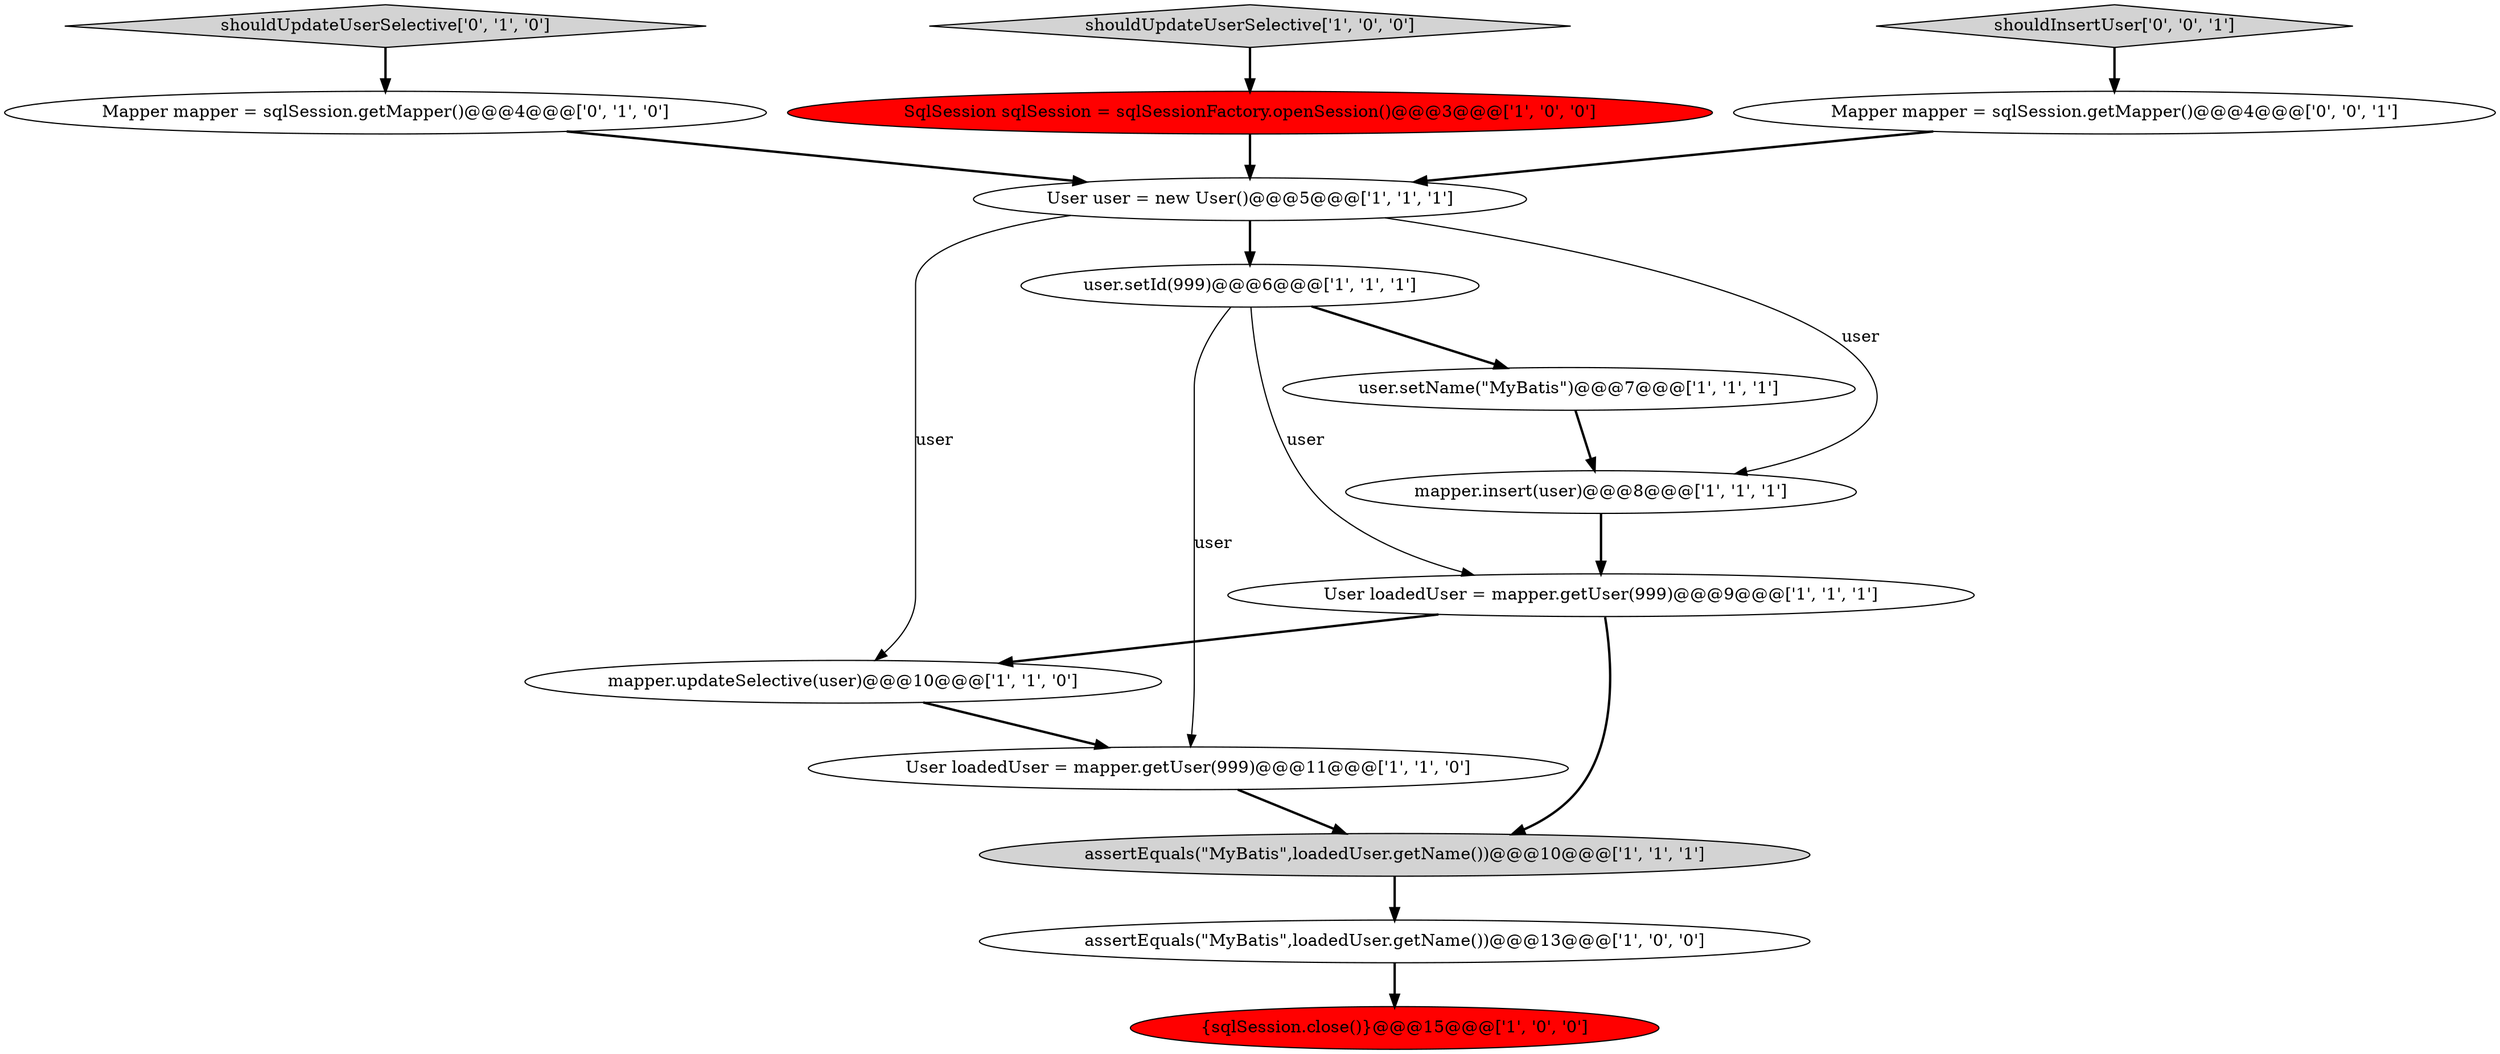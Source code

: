 digraph {
2 [style = filled, label = "User user = new User()@@@5@@@['1', '1', '1']", fillcolor = white, shape = ellipse image = "AAA0AAABBB1BBB"];
5 [style = filled, label = "assertEquals(\"MyBatis\",loadedUser.getName())@@@10@@@['1', '1', '1']", fillcolor = lightgray, shape = ellipse image = "AAA0AAABBB1BBB"];
13 [style = filled, label = "Mapper mapper = sqlSession.getMapper()@@@4@@@['0', '1', '0']", fillcolor = white, shape = ellipse image = "AAA0AAABBB2BBB"];
0 [style = filled, label = "SqlSession sqlSession = sqlSessionFactory.openSession()@@@3@@@['1', '0', '0']", fillcolor = red, shape = ellipse image = "AAA1AAABBB1BBB"];
10 [style = filled, label = "{sqlSession.close()}@@@15@@@['1', '0', '0']", fillcolor = red, shape = ellipse image = "AAA1AAABBB1BBB"];
3 [style = filled, label = "User loadedUser = mapper.getUser(999)@@@11@@@['1', '1', '0']", fillcolor = white, shape = ellipse image = "AAA0AAABBB1BBB"];
4 [style = filled, label = "shouldUpdateUserSelective['1', '0', '0']", fillcolor = lightgray, shape = diamond image = "AAA0AAABBB1BBB"];
12 [style = filled, label = "shouldUpdateUserSelective['0', '1', '0']", fillcolor = lightgray, shape = diamond image = "AAA0AAABBB2BBB"];
1 [style = filled, label = "user.setId(999)@@@6@@@['1', '1', '1']", fillcolor = white, shape = ellipse image = "AAA0AAABBB1BBB"];
6 [style = filled, label = "mapper.updateSelective(user)@@@10@@@['1', '1', '0']", fillcolor = white, shape = ellipse image = "AAA0AAABBB1BBB"];
9 [style = filled, label = "assertEquals(\"MyBatis\",loadedUser.getName())@@@13@@@['1', '0', '0']", fillcolor = white, shape = ellipse image = "AAA0AAABBB1BBB"];
7 [style = filled, label = "user.setName(\"MyBatis\")@@@7@@@['1', '1', '1']", fillcolor = white, shape = ellipse image = "AAA0AAABBB1BBB"];
15 [style = filled, label = "Mapper mapper = sqlSession.getMapper()@@@4@@@['0', '0', '1']", fillcolor = white, shape = ellipse image = "AAA0AAABBB3BBB"];
14 [style = filled, label = "shouldInsertUser['0', '0', '1']", fillcolor = lightgray, shape = diamond image = "AAA0AAABBB3BBB"];
8 [style = filled, label = "mapper.insert(user)@@@8@@@['1', '1', '1']", fillcolor = white, shape = ellipse image = "AAA0AAABBB1BBB"];
11 [style = filled, label = "User loadedUser = mapper.getUser(999)@@@9@@@['1', '1', '1']", fillcolor = white, shape = ellipse image = "AAA0AAABBB1BBB"];
6->3 [style = bold, label=""];
12->13 [style = bold, label=""];
11->5 [style = bold, label=""];
14->15 [style = bold, label=""];
3->5 [style = bold, label=""];
15->2 [style = bold, label=""];
1->11 [style = solid, label="user"];
1->3 [style = solid, label="user"];
2->8 [style = solid, label="user"];
9->10 [style = bold, label=""];
4->0 [style = bold, label=""];
5->9 [style = bold, label=""];
7->8 [style = bold, label=""];
8->11 [style = bold, label=""];
1->7 [style = bold, label=""];
2->1 [style = bold, label=""];
11->6 [style = bold, label=""];
0->2 [style = bold, label=""];
13->2 [style = bold, label=""];
2->6 [style = solid, label="user"];
}
